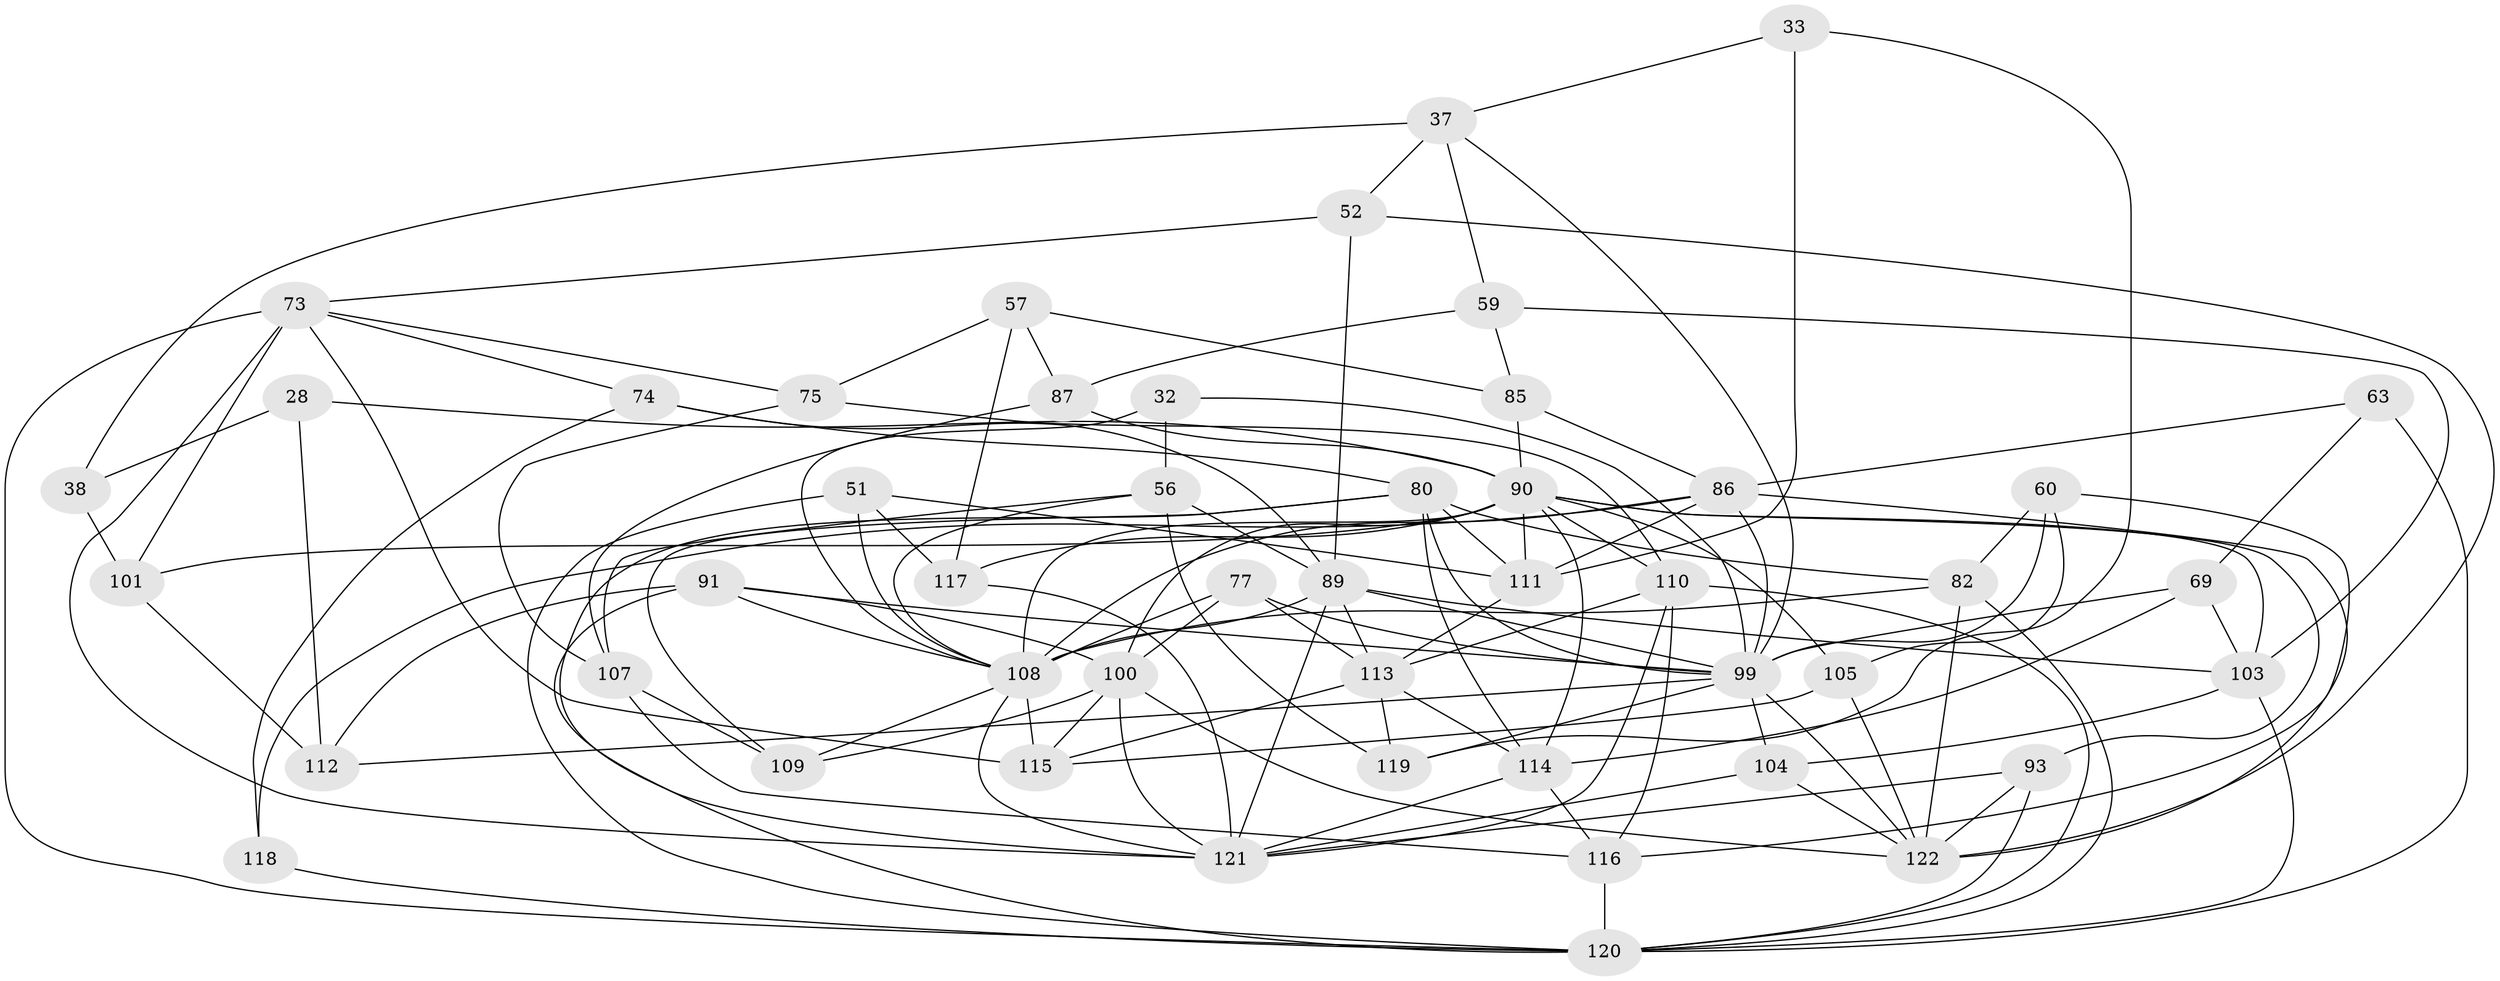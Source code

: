 // original degree distribution, {4: 1.0}
// Generated by graph-tools (version 1.1) at 2025/01/03/04/25 22:01:05]
// undirected, 48 vertices, 131 edges
graph export_dot {
graph [start="1"]
  node [color=gray90,style=filled];
  28;
  32;
  33;
  37 [super="+29"];
  38;
  51;
  52;
  56 [super="+4"];
  57;
  59;
  60;
  63;
  69;
  73 [super="+19+42"];
  74;
  75;
  77;
  80 [super="+10+68"];
  82 [super="+43"];
  85;
  86 [super="+62+76"];
  87;
  89 [super="+25+55+79+27"];
  90 [super="+22+78+81"];
  91 [super="+54"];
  93;
  99 [super="+18+84+98"];
  100 [super="+16"];
  101;
  103 [super="+36"];
  104;
  105;
  107 [super="+17"];
  108 [super="+9+58+94+106"];
  109 [super="+95"];
  110 [super="+102+49"];
  111 [super="+64"];
  112 [super="+12"];
  113 [super="+5+41+71"];
  114 [super="+46"];
  115 [super="+11+70"];
  116 [super="+48"];
  117;
  118;
  119;
  120 [super="+40+65+88"];
  121 [super="+24+47+61+66"];
  122 [super="+92"];
  28 -- 38;
  28 -- 112 [weight=2];
  28 -- 90;
  32 -- 56 [weight=2];
  32 -- 108;
  32 -- 99;
  33 -- 119;
  33 -- 37;
  33 -- 111 [weight=2];
  37 -- 59;
  37 -- 38 [weight=2];
  37 -- 52;
  37 -- 99;
  38 -- 101;
  51 -- 117;
  51 -- 108;
  51 -- 120;
  51 -- 111;
  52 -- 73;
  52 -- 122;
  52 -- 89;
  56 -- 119;
  56 -- 107;
  56 -- 108;
  56 -- 89;
  57 -- 85;
  57 -- 87;
  57 -- 75;
  57 -- 117;
  59 -- 87;
  59 -- 85;
  59 -- 103;
  60 -- 116;
  60 -- 105;
  60 -- 82;
  60 -- 99;
  63 -- 69;
  63 -- 86;
  63 -- 120 [weight=2];
  69 -- 103;
  69 -- 99;
  69 -- 114;
  73 -- 120 [weight=2];
  73 -- 115;
  73 -- 74;
  73 -- 75;
  73 -- 101;
  73 -- 121;
  74 -- 89;
  74 -- 118;
  74 -- 80;
  75 -- 107;
  75 -- 110;
  77 -- 108;
  77 -- 100;
  77 -- 113;
  77 -- 99;
  80 -- 111;
  80 -- 82 [weight=2];
  80 -- 109;
  80 -- 121;
  80 -- 99;
  80 -- 114;
  82 -- 120;
  82 -- 108 [weight=2];
  82 -- 122 [weight=2];
  85 -- 86;
  85 -- 90;
  86 -- 118;
  86 -- 108 [weight=4];
  86 -- 99 [weight=5];
  86 -- 122;
  86 -- 111;
  87 -- 107;
  87 -- 90;
  89 -- 108 [weight=2];
  89 -- 113 [weight=3];
  89 -- 103 [weight=3];
  89 -- 121 [weight=2];
  89 -- 99 [weight=3];
  90 -- 100;
  90 -- 103;
  90 -- 117;
  90 -- 108 [weight=2];
  90 -- 101;
  90 -- 105;
  90 -- 110 [weight=2];
  90 -- 111 [weight=2];
  90 -- 114;
  90 -- 93;
  91 -- 100 [weight=2];
  91 -- 112;
  91 -- 108;
  91 -- 99;
  91 -- 120;
  93 -- 121;
  93 -- 120;
  93 -- 122;
  99 -- 119;
  99 -- 122;
  99 -- 104;
  99 -- 112 [weight=2];
  100 -- 115;
  100 -- 122 [weight=2];
  100 -- 109;
  100 -- 121 [weight=2];
  101 -- 112;
  103 -- 104;
  103 -- 120;
  104 -- 121;
  104 -- 122;
  105 -- 115;
  105 -- 122;
  107 -- 116;
  107 -- 109 [weight=2];
  108 -- 115 [weight=2];
  108 -- 109 [weight=2];
  108 -- 121;
  110 -- 113 [weight=2];
  110 -- 121;
  110 -- 120;
  110 -- 116;
  111 -- 113;
  113 -- 115 [weight=3];
  113 -- 114;
  113 -- 119;
  114 -- 121;
  114 -- 116;
  116 -- 120 [weight=2];
  117 -- 121;
  118 -- 120 [weight=2];
}
